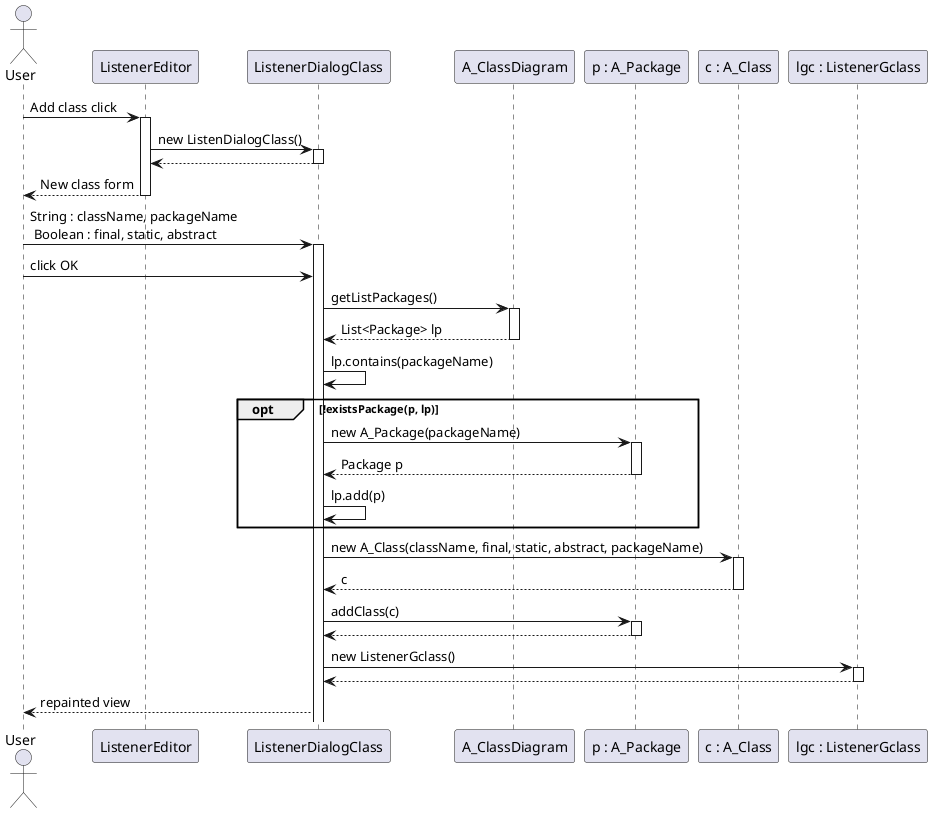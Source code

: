 @startuml

    actor User as u
    participant ListenerEditor as le
    participant ListenerDialogClass as ldc
    participant A_ClassDiagram as Cd
    participant "p : A_Package" as p
    participant "c : A_Class" as c
    participant "lgc : ListenerGclass" as lgc
        
	u -> le: Add class click
	activate le
        le -> ldc: new ListenDialogClass()
        activate ldc
        ldc --> le
        deactivate ldc
        le --> u: New class form 
        deactivate le

        u -> ldc: String : className, packageName\n Boolean : final, static, abstract
        activate ldc
        u -> ldc: click OK
        
        ldc -> Cd: getListPackages()
        activate Cd
        Cd --> ldc: List<Package> lp
        deactivate Cd
        
        ldc -> ldc: lp.contains(packageName)

	opt !existsPackage(p, lp)
            ldc -> p: new A_Package(packageName)
            activate p
            p --> ldc: Package p
            deactivate p

            ldc -> ldc: lp.add(p)
	end
        
	ldc -> c: new A_Class(className, final, static, abstract, packageName)
        activate c
        c --> ldc: c
	deactivate c

        ldc -> p: addClass(c)
        activate p
        p --> ldc
        deactivate p
        
        ldc -> lgc: new ListenerGclass()
        activate lgc
        lgc --> ldc
        deactivate lgc

        ldc --> u: repainted view
@enduml